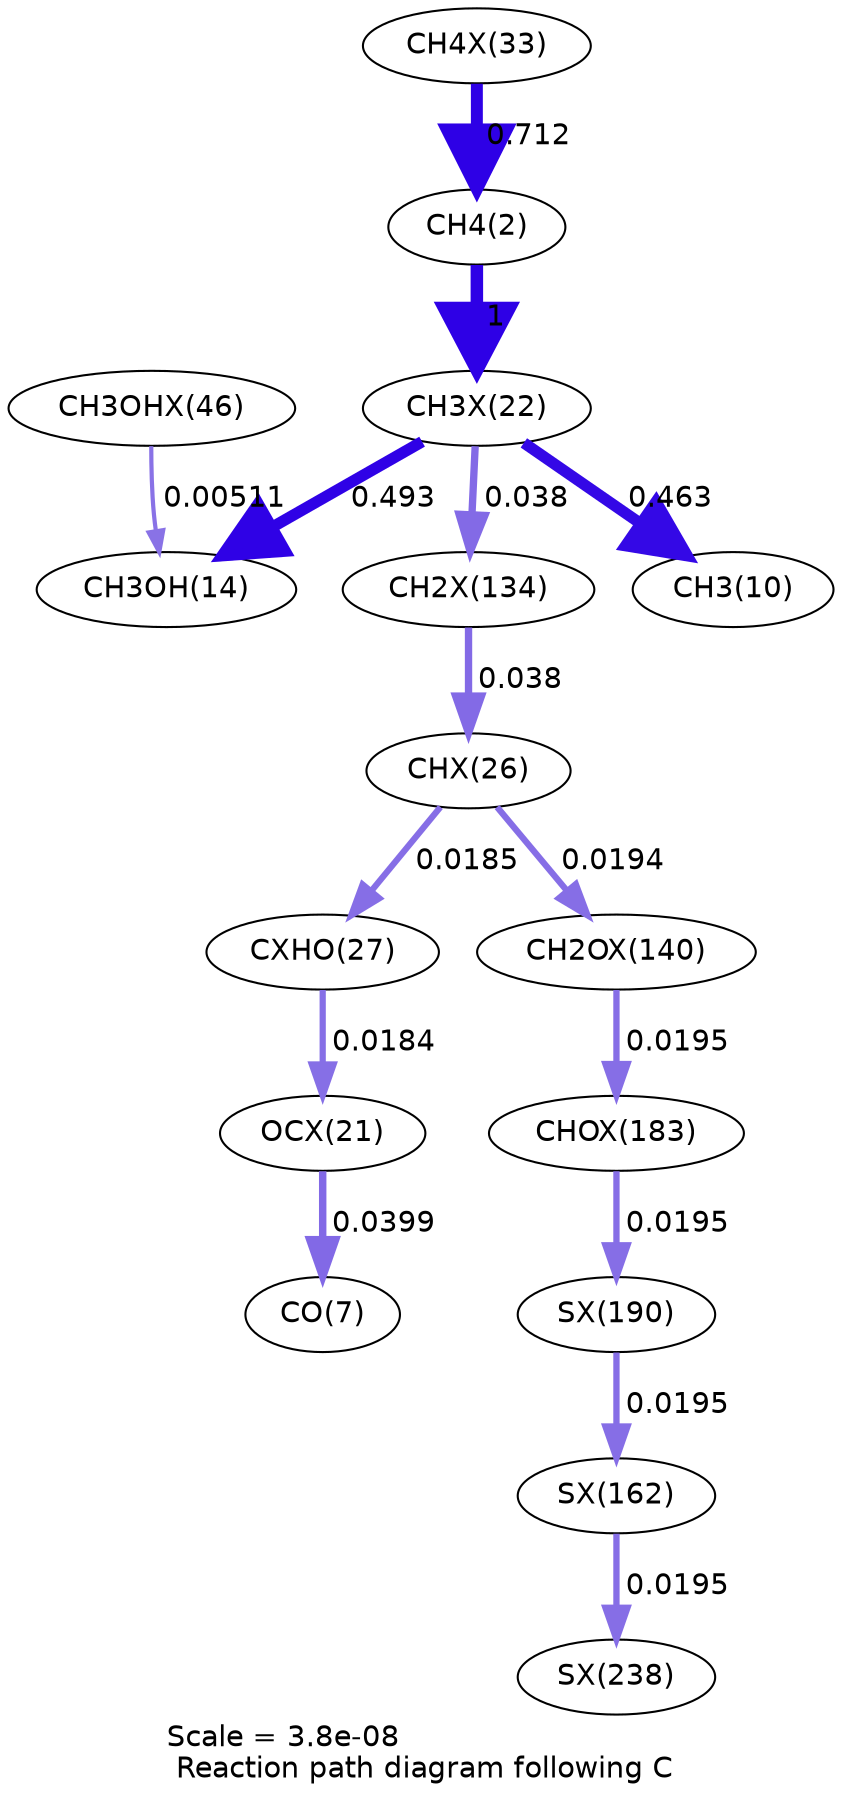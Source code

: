 digraph reaction_paths {
center=1;
s36 -> s4[fontname="Helvetica", penwidth=5.74, arrowsize=2.87, color="0.7, 1.21, 0.9"
, label=" 0.712"];
s4 -> s32[fontname="Helvetica", penwidth=6, arrowsize=3, color="0.7, 1.5, 0.9"
, label=" 1"];
s32 -> s12[fontname="Helvetica", penwidth=5.42, arrowsize=2.71, color="0.7, 0.963, 0.9"
, label=" 0.463"];
s32 -> s16[fontname="Helvetica", penwidth=5.47, arrowsize=2.73, color="0.7, 0.993, 0.9"
, label=" 0.493"];
s32 -> s44[fontname="Helvetica", penwidth=3.53, arrowsize=1.77, color="0.7, 0.538, 0.9"
, label=" 0.038"];
s43 -> s16[fontname="Helvetica", penwidth=2.02, arrowsize=1.01, color="0.7, 0.505, 0.9"
, label=" 0.00511"];
s44 -> s34[fontname="Helvetica", penwidth=3.53, arrowsize=1.77, color="0.7, 0.538, 0.9"
, label=" 0.038"];
s34 -> s35[fontname="Helvetica", penwidth=2.99, arrowsize=1.49, color="0.7, 0.519, 0.9"
, label=" 0.0185"];
s34 -> s46[fontname="Helvetica", penwidth=3.03, arrowsize=1.51, color="0.7, 0.519, 0.9"
, label=" 0.0194"];
s35 -> s31[fontname="Helvetica", penwidth=2.99, arrowsize=1.49, color="0.7, 0.518, 0.9"
, label=" 0.0184"];
s31 -> s9[fontname="Helvetica", penwidth=3.57, arrowsize=1.78, color="0.7, 0.54, 0.9"
, label=" 0.0399"];
s46 -> s54[fontname="Helvetica", penwidth=3.03, arrowsize=1.51, color="0.7, 0.519, 0.9"
, label=" 0.0195"];
s54 -> s56[fontname="Helvetica", penwidth=3.03, arrowsize=1.51, color="0.7, 0.519, 0.9"
, label=" 0.0195"];
s56 -> s48[fontname="Helvetica", penwidth=3.03, arrowsize=1.51, color="0.7, 0.519, 0.9"
, label=" 0.0195"];
s48 -> s58[fontname="Helvetica", penwidth=3.03, arrowsize=1.51, color="0.7, 0.519, 0.9"
, label=" 0.0195"];
s4 [ fontname="Helvetica", label="CH4(2)"];
s9 [ fontname="Helvetica", label="CO(7)"];
s12 [ fontname="Helvetica", label="CH3(10)"];
s16 [ fontname="Helvetica", label="CH3OH(14)"];
s31 [ fontname="Helvetica", label="OCX(21)"];
s32 [ fontname="Helvetica", label="CH3X(22)"];
s34 [ fontname="Helvetica", label="CHX(26)"];
s35 [ fontname="Helvetica", label="CXHO(27)"];
s36 [ fontname="Helvetica", label="CH4X(33)"];
s43 [ fontname="Helvetica", label="CH3OHX(46)"];
s44 [ fontname="Helvetica", label="CH2X(134)"];
s46 [ fontname="Helvetica", label="CH2OX(140)"];
s48 [ fontname="Helvetica", label="SX(162)"];
s54 [ fontname="Helvetica", label="CHOX(183)"];
s56 [ fontname="Helvetica", label="SX(190)"];
s58 [ fontname="Helvetica", label="SX(238)"];
 label = "Scale = 3.8e-08\l Reaction path diagram following C";
 fontname = "Helvetica";
}
